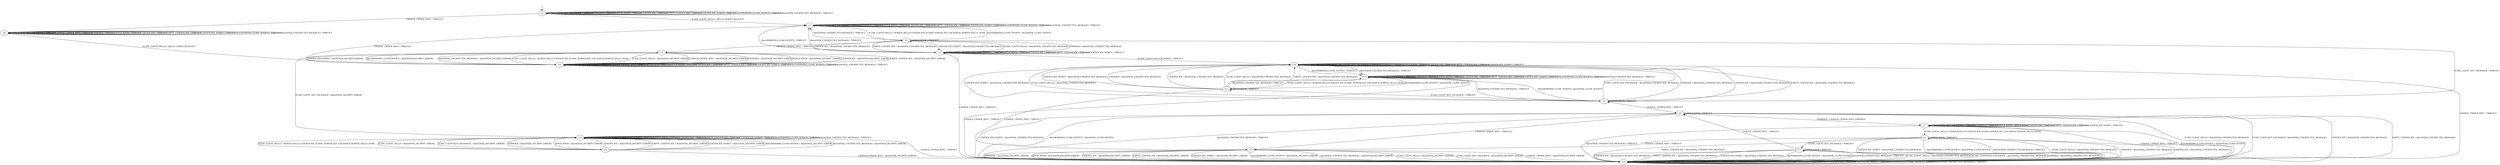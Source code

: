 digraph h2 {
s0 [label="s0"];
s1 [label="s1"];
s8 [label="s8"];
s2 [label="s2"];
s9 [label="s9"];
s3 [label="s3"];
s4 [label="s4"];
s5 [label="s5"];
s6 [label="s6"];
s10 [label="s10"];
s14 [label="s14"];
s15 [label="s15"];
s16 [label="s16"];
s7 [label="s7"];
s11 [label="s11"];
s17 [label="s17"];
s18 [label="s18"];
s12 [label="s12"];
s13 [label="s13"];
s0 -> s1 [label="ECDH_CLIENT_HELLO / HELLO_VERIFY_REQUEST"];
s0 -> s0 [label="ECDH_CLIENT_KEY_EXCHANGE / TIMEOUT"];
s0 -> s8 [label="CHANGE_CIPHER_SPEC / TIMEOUT"];
s0 -> s0 [label="FINISHED / TIMEOUT"];
s0 -> s0 [label="APPLICATION / TIMEOUT"];
s0 -> s0 [label="CERTIFICATE / TIMEOUT"];
s0 -> s0 [label="EMPTY_CERTIFICATE / TIMEOUT"];
s0 -> s0 [label="CERTIFICATE_VERIFY / TIMEOUT"];
s0 -> s0 [label="Alert(WARNING,CLOSE_NOTIFY) / TIMEOUT"];
s0 -> s0 [label="Alert(FATAL,UNEXPECTED_MESSAGE) / TIMEOUT"];
s1 -> s2 [label="ECDH_CLIENT_HELLO / SERVER_HELLO,CERTIFICATE,ECDHE_SERVER_KEY_EXCHANGE,SERVER_HELLO_DONE"];
s1 -> s1 [label="ECDH_CLIENT_KEY_EXCHANGE / TIMEOUT"];
s1 -> s9 [label="CHANGE_CIPHER_SPEC / TIMEOUT"];
s1 -> s1 [label="FINISHED / TIMEOUT"];
s1 -> s1 [label="APPLICATION / TIMEOUT"];
s1 -> s1 [label="CERTIFICATE / TIMEOUT"];
s1 -> s1 [label="EMPTY_CERTIFICATE / TIMEOUT"];
s1 -> s1 [label="CERTIFICATE_VERIFY / TIMEOUT"];
s1 -> s1 [label="Alert(WARNING,CLOSE_NOTIFY) / TIMEOUT"];
s1 -> s1 [label="Alert(FATAL,UNEXPECTED_MESSAGE) / TIMEOUT"];
s8 -> s9 [label="ECDH_CLIENT_HELLO / HELLO_VERIFY_REQUEST"];
s8 -> s8 [label="ECDH_CLIENT_KEY_EXCHANGE / TIMEOUT"];
s8 -> s8 [label="CHANGE_CIPHER_SPEC / TIMEOUT"];
s8 -> s8 [label="FINISHED / TIMEOUT"];
s8 -> s8 [label="APPLICATION / TIMEOUT"];
s8 -> s8 [label="CERTIFICATE / TIMEOUT"];
s8 -> s8 [label="EMPTY_CERTIFICATE / TIMEOUT"];
s8 -> s8 [label="CERTIFICATE_VERIFY / TIMEOUT"];
s8 -> s8 [label="Alert(WARNING,CLOSE_NOTIFY) / TIMEOUT"];
s8 -> s8 [label="Alert(FATAL,UNEXPECTED_MESSAGE) / TIMEOUT"];
s2 -> s3 [label="ECDH_CLIENT_HELLO / Alert(FATAL,UNEXPECTED_MESSAGE)"];
s2 -> s4 [label="ECDH_CLIENT_KEY_EXCHANGE / TIMEOUT"];
s2 -> s5 [label="CHANGE_CIPHER_SPEC / TIMEOUT"];
s2 -> s3 [label="FINISHED / Alert(FATAL,UNEXPECTED_MESSAGE)"];
s2 -> s2 [label="APPLICATION / TIMEOUT"];
s2 -> s3 [label="CERTIFICATE / Alert(FATAL,UNEXPECTED_MESSAGE)"];
s2 -> s3 [label="EMPTY_CERTIFICATE / Alert(FATAL,UNEXPECTED_MESSAGE)"];
s2 -> s3 [label="CERTIFICATE_VERIFY / Alert(FATAL,UNEXPECTED_MESSAGE)"];
s2 -> s1 [label="Alert(WARNING,CLOSE_NOTIFY) / Alert(FATAL,CLOSE_NOTIFY)"];
s2 -> s1 [label="Alert(FATAL,UNEXPECTED_MESSAGE) / TIMEOUT"];
s9 -> s5 [label="ECDH_CLIENT_HELLO / SERVER_HELLO,CERTIFICATE,ECDHE_SERVER_KEY_EXCHANGE,SERVER_HELLO_DONE"];
s9 -> s9 [label="ECDH_CLIENT_KEY_EXCHANGE / TIMEOUT"];
s9 -> s9 [label="CHANGE_CIPHER_SPEC / TIMEOUT"];
s9 -> s9 [label="FINISHED / TIMEOUT"];
s9 -> s9 [label="APPLICATION / TIMEOUT"];
s9 -> s9 [label="CERTIFICATE / TIMEOUT"];
s9 -> s9 [label="EMPTY_CERTIFICATE / TIMEOUT"];
s9 -> s9 [label="CERTIFICATE_VERIFY / TIMEOUT"];
s9 -> s9 [label="Alert(WARNING,CLOSE_NOTIFY) / TIMEOUT"];
s9 -> s9 [label="Alert(FATAL,UNEXPECTED_MESSAGE) / TIMEOUT"];
s3 -> s3 [label="ECDH_CLIENT_HELLO / TIMEOUT"];
s3 -> s14 [label="ECDH_CLIENT_KEY_EXCHANGE / TIMEOUT"];
s3 -> s10 [label="CHANGE_CIPHER_SPEC / TIMEOUT"];
s3 -> s3 [label="FINISHED / TIMEOUT"];
s3 -> s3 [label="APPLICATION / TIMEOUT"];
s3 -> s3 [label="CERTIFICATE / TIMEOUT"];
s3 -> s3 [label="EMPTY_CERTIFICATE / TIMEOUT"];
s3 -> s3 [label="CERTIFICATE_VERIFY / TIMEOUT"];
s3 -> s1 [label="Alert(WARNING,CLOSE_NOTIFY) / TIMEOUT"];
s3 -> s1 [label="Alert(FATAL,UNEXPECTED_MESSAGE) / TIMEOUT"];
s4 -> s14 [label="ECDH_CLIENT_HELLO / Alert(FATAL,UNEXPECTED_MESSAGE)"];
s4 -> s14 [label="ECDH_CLIENT_KEY_EXCHANGE / Alert(FATAL,UNEXPECTED_MESSAGE)"];
s4 -> s6 [label="CHANGE_CIPHER_SPEC / TIMEOUT"];
s4 -> s14 [label="FINISHED / Alert(FATAL,UNEXPECTED_MESSAGE)"];
s4 -> s4 [label="APPLICATION / TIMEOUT"];
s4 -> s14 [label="CERTIFICATE / Alert(FATAL,UNEXPECTED_MESSAGE)"];
s4 -> s14 [label="EMPTY_CERTIFICATE / Alert(FATAL,UNEXPECTED_MESSAGE)"];
s4 -> s14 [label="CERTIFICATE_VERIFY / Alert(FATAL,UNEXPECTED_MESSAGE)"];
s4 -> s15 [label="Alert(WARNING,CLOSE_NOTIFY) / Alert(FATAL,CLOSE_NOTIFY)"];
s4 -> s15 [label="Alert(FATAL,UNEXPECTED_MESSAGE) / TIMEOUT"];
s5 -> s9 [label="ECDH_CLIENT_HELLO / Alert(FATAL,DECRYPT_ERROR)"];
s5 -> s16 [label="ECDH_CLIENT_KEY_EXCHANGE / Alert(FATAL,DECRYPT_ERROR)"];
s5 -> s9 [label="CHANGE_CIPHER_SPEC / Alert(FATAL,DECRYPT_ERROR)"];
s5 -> s9 [label="FINISHED / Alert(FATAL,DECRYPT_ERROR)"];
s5 -> s9 [label="APPLICATION / Alert(FATAL,DECRYPT_ERROR)"];
s5 -> s9 [label="CERTIFICATE / Alert(FATAL,DECRYPT_ERROR)"];
s5 -> s9 [label="EMPTY_CERTIFICATE / Alert(FATAL,DECRYPT_ERROR)"];
s5 -> s9 [label="CERTIFICATE_VERIFY / Alert(FATAL,DECRYPT_ERROR)"];
s5 -> s9 [label="Alert(WARNING,CLOSE_NOTIFY) / Alert(FATAL,DECRYPT_ERROR)"];
s5 -> s9 [label="Alert(FATAL,UNEXPECTED_MESSAGE) / Alert(FATAL,DECRYPT_ERROR)"];
s6 -> s10 [label="ECDH_CLIENT_HELLO / Alert(FATAL,UNEXPECTED_MESSAGE)"];
s6 -> s10 [label="ECDH_CLIENT_KEY_EXCHANGE / Alert(FATAL,UNEXPECTED_MESSAGE)"];
s6 -> s11 [label="CHANGE_CIPHER_SPEC / TIMEOUT"];
s6 -> s7 [label="FINISHED / CHANGE_CIPHER_SPEC,FINISHED"];
s6 -> s6 [label="APPLICATION / TIMEOUT"];
s6 -> s10 [label="CERTIFICATE / Alert(FATAL,UNEXPECTED_MESSAGE)"];
s6 -> s10 [label="EMPTY_CERTIFICATE / Alert(FATAL,UNEXPECTED_MESSAGE)"];
s6 -> s10 [label="CERTIFICATE_VERIFY / Alert(FATAL,UNEXPECTED_MESSAGE)"];
s6 -> s10 [label="Alert(WARNING,CLOSE_NOTIFY) / Alert(FATAL,CLOSE_NOTIFY)"];
s6 -> s10 [label="Alert(FATAL,UNEXPECTED_MESSAGE) / TIMEOUT"];
s10 -> s10 [label="ECDH_CLIENT_HELLO / TIMEOUT"];
s10 -> s10 [label="ECDH_CLIENT_KEY_EXCHANGE / TIMEOUT"];
s10 -> s10 [label="CHANGE_CIPHER_SPEC / TIMEOUT"];
s10 -> s10 [label="FINISHED / TIMEOUT"];
s10 -> s10 [label="APPLICATION / TIMEOUT"];
s10 -> s10 [label="CERTIFICATE / TIMEOUT"];
s10 -> s10 [label="EMPTY_CERTIFICATE / TIMEOUT"];
s10 -> s10 [label="CERTIFICATE_VERIFY / TIMEOUT"];
s10 -> s10 [label="Alert(WARNING,CLOSE_NOTIFY) / TIMEOUT"];
s10 -> s10 [label="Alert(FATAL,UNEXPECTED_MESSAGE) / TIMEOUT"];
s14 -> s14 [label="ECDH_CLIENT_HELLO / TIMEOUT"];
s14 -> s14 [label="ECDH_CLIENT_KEY_EXCHANGE / TIMEOUT"];
s14 -> s10 [label="CHANGE_CIPHER_SPEC / TIMEOUT"];
s14 -> s14 [label="FINISHED / TIMEOUT"];
s14 -> s14 [label="APPLICATION / TIMEOUT"];
s14 -> s14 [label="CERTIFICATE / TIMEOUT"];
s14 -> s14 [label="EMPTY_CERTIFICATE / TIMEOUT"];
s14 -> s14 [label="CERTIFICATE_VERIFY / TIMEOUT"];
s14 -> s15 [label="Alert(WARNING,CLOSE_NOTIFY) / TIMEOUT"];
s14 -> s15 [label="Alert(FATAL,UNEXPECTED_MESSAGE) / TIMEOUT"];
s15 -> s17 [label="ECDH_CLIENT_HELLO / SERVER_HELLO,CERTIFICATE,ECDHE_SERVER_KEY_EXCHANGE,SERVER_HELLO_DONE"];
s15 -> s15 [label="ECDH_CLIENT_KEY_EXCHANGE / TIMEOUT"];
s15 -> s10 [label="CHANGE_CIPHER_SPEC / TIMEOUT"];
s15 -> s15 [label="FINISHED / TIMEOUT"];
s15 -> s15 [label="APPLICATION / TIMEOUT"];
s15 -> s15 [label="CERTIFICATE / TIMEOUT"];
s15 -> s15 [label="EMPTY_CERTIFICATE / TIMEOUT"];
s15 -> s15 [label="CERTIFICATE_VERIFY / TIMEOUT"];
s15 -> s15 [label="Alert(WARNING,CLOSE_NOTIFY) / TIMEOUT"];
s15 -> s15 [label="Alert(FATAL,UNEXPECTED_MESSAGE) / TIMEOUT"];
s16 -> s18 [label="ECDH_CLIENT_HELLO / SERVER_HELLO,CERTIFICATE,ECDHE_SERVER_KEY_EXCHANGE,SERVER_HELLO_DONE"];
s16 -> s16 [label="ECDH_CLIENT_KEY_EXCHANGE / TIMEOUT"];
s16 -> s10 [label="CHANGE_CIPHER_SPEC / TIMEOUT"];
s16 -> s16 [label="FINISHED / TIMEOUT"];
s16 -> s16 [label="APPLICATION / TIMEOUT"];
s16 -> s16 [label="CERTIFICATE / TIMEOUT"];
s16 -> s16 [label="EMPTY_CERTIFICATE / TIMEOUT"];
s16 -> s16 [label="CERTIFICATE_VERIFY / TIMEOUT"];
s16 -> s16 [label="Alert(WARNING,CLOSE_NOTIFY) / TIMEOUT"];
s16 -> s16 [label="Alert(FATAL,UNEXPECTED_MESSAGE) / TIMEOUT"];
s7 -> s12 [label="ECDH_CLIENT_HELLO / SERVER_HELLO,CERTIFICATE,ECDHE_SERVER_KEY_EXCHANGE,SERVER_HELLO_DONE"];
s7 -> s7 [label="ECDH_CLIENT_KEY_EXCHANGE / TIMEOUT"];
s7 -> s10 [label="CHANGE_CIPHER_SPEC / TIMEOUT"];
s7 -> s7 [label="FINISHED / TIMEOUT"];
s7 -> s7 [label="APPLICATION / APPLICATION"];
s7 -> s7 [label="CERTIFICATE / TIMEOUT"];
s7 -> s7 [label="EMPTY_CERTIFICATE / TIMEOUT"];
s7 -> s7 [label="CERTIFICATE_VERIFY / TIMEOUT"];
s7 -> s10 [label="Alert(WARNING,CLOSE_NOTIFY) / Alert(FATAL,CLOSE_NOTIFY)"];
s7 -> s10 [label="Alert(FATAL,UNEXPECTED_MESSAGE) / TIMEOUT"];
s11 -> s10 [label="ECDH_CLIENT_HELLO / Alert(FATAL,DECRYPT_ERROR)"];
s11 -> s10 [label="ECDH_CLIENT_KEY_EXCHANGE / Alert(FATAL,DECRYPT_ERROR)"];
s11 -> s10 [label="CHANGE_CIPHER_SPEC / Alert(FATAL,DECRYPT_ERROR)"];
s11 -> s10 [label="FINISHED / Alert(FATAL,DECRYPT_ERROR)"];
s11 -> s10 [label="APPLICATION / Alert(FATAL,DECRYPT_ERROR)"];
s11 -> s10 [label="CERTIFICATE / Alert(FATAL,DECRYPT_ERROR)"];
s11 -> s10 [label="EMPTY_CERTIFICATE / Alert(FATAL,DECRYPT_ERROR)"];
s11 -> s10 [label="CERTIFICATE_VERIFY / Alert(FATAL,DECRYPT_ERROR)"];
s11 -> s10 [label="Alert(WARNING,CLOSE_NOTIFY) / Alert(FATAL,DECRYPT_ERROR)"];
s11 -> s10 [label="Alert(FATAL,UNEXPECTED_MESSAGE) / Alert(FATAL,DECRYPT_ERROR)"];
s17 -> s14 [label="ECDH_CLIENT_HELLO / Alert(FATAL,UNEXPECTED_MESSAGE)"];
s17 -> s4 [label="ECDH_CLIENT_KEY_EXCHANGE / TIMEOUT"];
s17 -> s11 [label="CHANGE_CIPHER_SPEC / TIMEOUT"];
s17 -> s14 [label="FINISHED / Alert(FATAL,UNEXPECTED_MESSAGE)"];
s17 -> s17 [label="APPLICATION / TIMEOUT"];
s17 -> s14 [label="CERTIFICATE / Alert(FATAL,UNEXPECTED_MESSAGE)"];
s17 -> s14 [label="EMPTY_CERTIFICATE / Alert(FATAL,UNEXPECTED_MESSAGE)"];
s17 -> s14 [label="CERTIFICATE_VERIFY / Alert(FATAL,UNEXPECTED_MESSAGE)"];
s17 -> s15 [label="Alert(WARNING,CLOSE_NOTIFY) / Alert(FATAL,CLOSE_NOTIFY)"];
s17 -> s15 [label="Alert(FATAL,UNEXPECTED_MESSAGE) / TIMEOUT"];
s18 -> s16 [label="ECDH_CLIENT_HELLO / Alert(FATAL,DECRYPT_ERROR)"];
s18 -> s16 [label="ECDH_CLIENT_KEY_EXCHANGE / Alert(FATAL,DECRYPT_ERROR)"];
s18 -> s10 [label="CHANGE_CIPHER_SPEC / Alert(FATAL,DECRYPT_ERROR)"];
s18 -> s16 [label="FINISHED / Alert(FATAL,DECRYPT_ERROR)"];
s18 -> s16 [label="APPLICATION / Alert(FATAL,DECRYPT_ERROR)"];
s18 -> s16 [label="CERTIFICATE / Alert(FATAL,DECRYPT_ERROR)"];
s18 -> s16 [label="EMPTY_CERTIFICATE / Alert(FATAL,DECRYPT_ERROR)"];
s18 -> s16 [label="CERTIFICATE_VERIFY / Alert(FATAL,DECRYPT_ERROR)"];
s18 -> s16 [label="Alert(WARNING,CLOSE_NOTIFY) / Alert(FATAL,DECRYPT_ERROR)"];
s18 -> s16 [label="Alert(FATAL,UNEXPECTED_MESSAGE) / Alert(FATAL,DECRYPT_ERROR)"];
s12 -> s10 [label="ECDH_CLIENT_HELLO / Alert(FATAL,UNEXPECTED_MESSAGE)"];
s12 -> s13 [label="ECDH_CLIENT_KEY_EXCHANGE / TIMEOUT"];
s12 -> s11 [label="CHANGE_CIPHER_SPEC / TIMEOUT"];
s12 -> s10 [label="FINISHED / Alert(FATAL,UNEXPECTED_MESSAGE)"];
s12 -> s12 [label="APPLICATION / TIMEOUT"];
s12 -> s10 [label="CERTIFICATE / Alert(FATAL,UNEXPECTED_MESSAGE)"];
s12 -> s10 [label="EMPTY_CERTIFICATE / Alert(FATAL,UNEXPECTED_MESSAGE)"];
s12 -> s10 [label="CERTIFICATE_VERIFY / Alert(FATAL,UNEXPECTED_MESSAGE)"];
s12 -> s10 [label="Alert(WARNING,CLOSE_NOTIFY) / Alert(FATAL,CLOSE_NOTIFY)"];
s12 -> s10 [label="Alert(FATAL,UNEXPECTED_MESSAGE) / TIMEOUT"];
s13 -> s10 [label="ECDH_CLIENT_HELLO / Alert(FATAL,UNEXPECTED_MESSAGE)"];
s13 -> s10 [label="ECDH_CLIENT_KEY_EXCHANGE / Alert(FATAL,UNEXPECTED_MESSAGE)"];
s13 -> s6 [label="CHANGE_CIPHER_SPEC / TIMEOUT"];
s13 -> s10 [label="FINISHED / Alert(FATAL,UNEXPECTED_MESSAGE)"];
s13 -> s13 [label="APPLICATION / TIMEOUT"];
s13 -> s10 [label="CERTIFICATE / Alert(FATAL,UNEXPECTED_MESSAGE)"];
s13 -> s10 [label="EMPTY_CERTIFICATE / Alert(FATAL,UNEXPECTED_MESSAGE)"];
s13 -> s10 [label="CERTIFICATE_VERIFY / Alert(FATAL,UNEXPECTED_MESSAGE)"];
s13 -> s10 [label="Alert(WARNING,CLOSE_NOTIFY) / Alert(FATAL,CLOSE_NOTIFY)"];
s13 -> s10 [label="Alert(FATAL,UNEXPECTED_MESSAGE) / TIMEOUT"];
__start0 [shape=none, label=""];
__start0 -> s0 [label=""];
}
